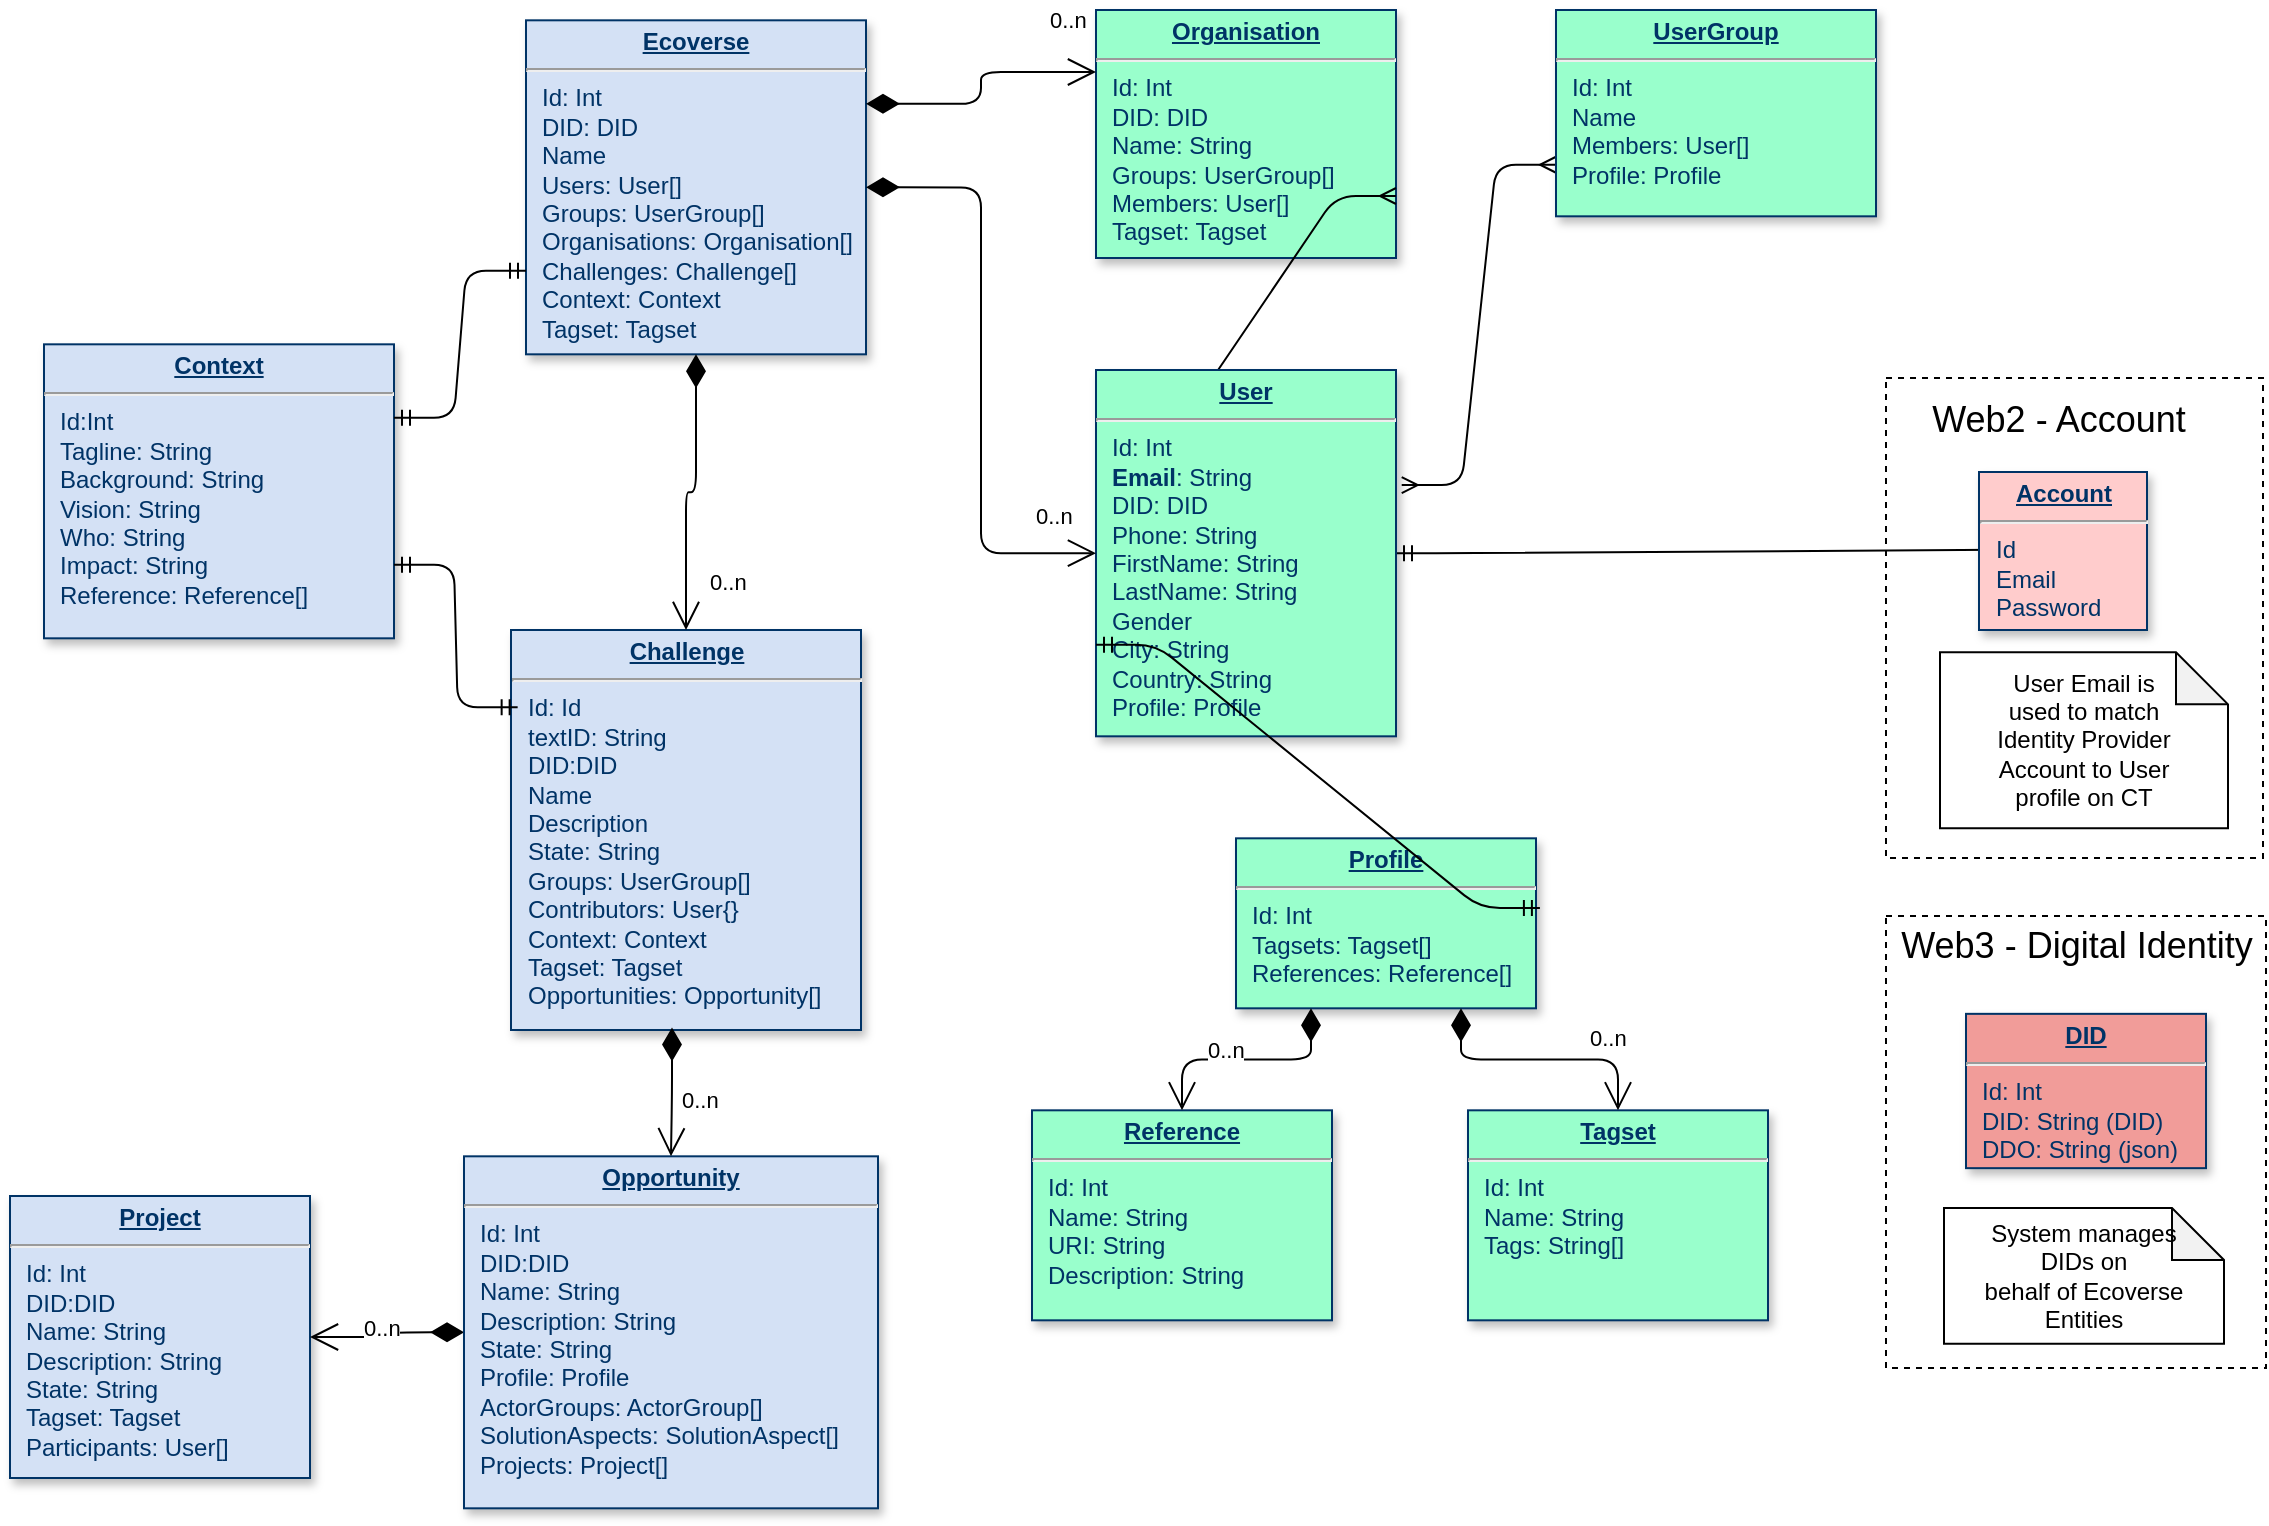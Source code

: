 <mxfile version="13.7.9" type="device"><diagram name="Page-1" id="efa7a0a1-bf9b-a30e-e6df-94a7791c09e9"><mxGraphModel dx="2062" dy="1182" grid="0" gridSize="10" guides="1" tooltips="1" connect="1" arrows="1" fold="1" page="1" pageScale="1" pageWidth="1169" pageHeight="827" background="#ffffff" math="0" shadow="0"><root><mxCell id="0"/><mxCell id="1" parent="0"/><mxCell id="52S6UJCDuXW4AV97fZFU-33" value="" style="rounded=0;whiteSpace=wrap;html=1;dashed=1;" parent="1" vertex="1"><mxGeometry x="964" y="472" width="190" height="226" as="geometry"/></mxCell><mxCell id="uUSE7LgSBabqXevBdUgd-32" value="" style="rounded=0;whiteSpace=wrap;html=1;dashed=1;" parent="1" vertex="1"><mxGeometry x="964" y="203" width="188.5" height="240" as="geometry"/></mxCell><mxCell id="29" value="&lt;p style=&quot;margin: 0px ; margin-top: 4px ; text-align: center ; text-decoration: underline&quot;&gt;&lt;strong&gt;Challenge&lt;/strong&gt;&lt;/p&gt;&lt;hr&gt;&lt;p style=&quot;margin: 0px ; margin-left: 8px&quot;&gt;Id: Id&lt;/p&gt;&lt;p style=&quot;margin: 0px ; margin-left: 8px&quot;&gt;textID: String&lt;/p&gt;&lt;p style=&quot;margin: 0px ; margin-left: 8px&quot;&gt;DID:DID&lt;/p&gt;&lt;p style=&quot;margin: 0px ; margin-left: 8px&quot;&gt;Name&lt;/p&gt;&lt;p style=&quot;margin: 0px ; margin-left: 8px&quot;&gt;Description&lt;/p&gt;&lt;p style=&quot;margin: 0px ; margin-left: 8px&quot;&gt;State: String&lt;/p&gt;&lt;p style=&quot;margin: 0px 0px 0px 8px&quot;&gt;&lt;span&gt;Groups: UserGroup[]&lt;/span&gt;&lt;br&gt;&lt;/p&gt;&lt;p style=&quot;margin: 0px 0px 0px 8px&quot;&gt;&lt;span&gt;Contributors: User{}&lt;/span&gt;&lt;/p&gt;&lt;p style=&quot;margin: 0px 0px 0px 8px&quot;&gt;&lt;span&gt;Context: Context&lt;/span&gt;&lt;/p&gt;&lt;p style=&quot;margin: 0px 0px 0px 8px&quot;&gt;&lt;span&gt;Tagset: Tagset&lt;/span&gt;&lt;/p&gt;&lt;p style=&quot;margin: 0px 0px 0px 8px&quot;&gt;&lt;span&gt;Opportunities: Opportunity[]&lt;/span&gt;&lt;/p&gt;&lt;div&gt;&lt;span&gt;&lt;br&gt;&lt;/span&gt;&lt;/div&gt;" style="verticalAlign=top;align=left;overflow=fill;fontSize=12;fontFamily=Helvetica;html=1;strokeColor=#003366;shadow=1;fillColor=#D4E1F5;fontColor=#003366" parent="1" vertex="1"><mxGeometry x="276.5" y="329" width="175" height="200" as="geometry"/></mxCell><mxCell id="crgheHHrN_SQFuG_95Lk-115" value="&lt;p style=&quot;margin: 0px ; margin-top: 4px ; text-align: center ; text-decoration: underline&quot;&gt;&lt;strong&gt;Project&lt;/strong&gt;&lt;/p&gt;&lt;hr&gt;&lt;p style=&quot;margin: 0px ; margin-left: 8px&quot;&gt;Id: Int&lt;/p&gt;&lt;p style=&quot;margin: 0px ; margin-left: 8px&quot;&gt;DID:DID&lt;/p&gt;&lt;p style=&quot;margin: 0px ; margin-left: 8px&quot;&gt;Name: String&lt;/p&gt;&lt;p style=&quot;margin: 0px ; margin-left: 8px&quot;&gt;Description: String&lt;/p&gt;&lt;p style=&quot;margin: 0px ; margin-left: 8px&quot;&gt;State: String&lt;/p&gt;&lt;p style=&quot;margin: 0px ; margin-left: 8px&quot;&gt;Tagset: Tagset&lt;br&gt;&lt;/p&gt;&lt;p style=&quot;margin: 0px ; margin-left: 8px&quot;&gt;Participants: User[]&lt;/p&gt;" style="verticalAlign=top;align=left;overflow=fill;fontSize=12;fontFamily=Helvetica;html=1;strokeColor=#003366;shadow=1;fillColor=#D4E1F5;fontColor=#003366" parent="1" vertex="1"><mxGeometry x="26" y="612" width="150" height="141" as="geometry"/></mxCell><mxCell id="crgheHHrN_SQFuG_95Lk-131" value="&lt;p style=&quot;margin: 0px ; margin-top: 4px ; text-align: center ; text-decoration: underline&quot;&gt;&lt;strong&gt;Ecoverse&lt;/strong&gt;&lt;/p&gt;&lt;hr&gt;&lt;p style=&quot;margin: 0px ; margin-left: 8px&quot;&gt;Id: Int&lt;/p&gt;&lt;p style=&quot;margin: 0px ; margin-left: 8px&quot;&gt;DID: DID&lt;/p&gt;&lt;p style=&quot;margin: 0px ; margin-left: 8px&quot;&gt;Name&lt;/p&gt;&lt;p style=&quot;margin: 0px ; margin-left: 8px&quot;&gt;Users: User[]&lt;/p&gt;&lt;p style=&quot;margin: 0px ; margin-left: 8px&quot;&gt;Groups: UserGroup[]&lt;/p&gt;&lt;p style=&quot;margin: 0px ; margin-left: 8px&quot;&gt;Organisations: Organisation[]&lt;/p&gt;&lt;p style=&quot;margin: 0px ; margin-left: 8px&quot;&gt;Challenges: Challenge[]&lt;/p&gt;&lt;p style=&quot;margin: 0px ; margin-left: 8px&quot;&gt;Context: Context&lt;/p&gt;&lt;p style=&quot;margin: 0px ; margin-left: 8px&quot;&gt;Tagset: Tagset&lt;/p&gt;" style="verticalAlign=top;align=left;overflow=fill;fontSize=12;fontFamily=Helvetica;html=1;strokeColor=#003366;shadow=1;fillColor=#D4E1F5;fontColor=#003366" parent="1" vertex="1"><mxGeometry x="284" y="24.16" width="170" height="167" as="geometry"/></mxCell><mxCell id="g109RXZzPeZsBb1zn4cU-121" value="&lt;p style=&quot;margin: 0px ; margin-top: 4px ; text-align: center ; text-decoration: underline&quot;&gt;&lt;strong&gt;DID&lt;/strong&gt;&lt;/p&gt;&lt;hr&gt;&lt;p style=&quot;margin: 0px ; margin-left: 8px&quot;&gt;Id: Int&lt;/p&gt;&lt;p style=&quot;margin: 0px ; margin-left: 8px&quot;&gt;DID: String (DID)&lt;/p&gt;&lt;p style=&quot;margin: 0px ; margin-left: 8px&quot;&gt;DDO: String (json)&lt;/p&gt;&lt;p style=&quot;margin: 0px ; margin-left: 8px&quot;&gt;&lt;br&gt;&lt;/p&gt;" style="verticalAlign=top;align=left;overflow=fill;fontSize=12;fontFamily=Helvetica;html=1;strokeColor=#003366;shadow=1;fillColor=#F19C99;fontColor=#003366" parent="1" vertex="1"><mxGeometry x="1004" y="520.92" width="120" height="77.16" as="geometry"/></mxCell><mxCell id="g109RXZzPeZsBb1zn4cU-132" value="" style="edgeStyle=entityRelationEdgeStyle;fontSize=12;html=1;endArrow=ERmandOne;startArrow=ERmandOne;entryX=-0.012;entryY=0.578;entryDx=0;entryDy=0;exitX=1;exitY=0.5;exitDx=0;exitDy=0;entryPerimeter=0;" parent="1" source="22" edge="1"><mxGeometry width="100" height="100" relative="1" as="geometry"><mxPoint x="679" y="99" as="sourcePoint"/><mxPoint x="1088.492" y="288.662" as="targetPoint"/></mxGeometry></mxCell><mxCell id="g109RXZzPeZsBb1zn4cU-135" value="" style="edgeStyle=entityRelationEdgeStyle;fontSize=12;html=1;endArrow=ERmany;startArrow=ERmany;entryX=0;entryY=0.75;entryDx=0;entryDy=0;exitX=1.019;exitY=0.314;exitDx=0;exitDy=0;exitPerimeter=0;" parent="1" source="22" target="g109RXZzPeZsBb1zn4cU-131" edge="1"><mxGeometry width="100" height="100" relative="1" as="geometry"><mxPoint x="579" y="79" as="sourcePoint"/><mxPoint x="869" y="-141" as="targetPoint"/></mxGeometry></mxCell><mxCell id="g109RXZzPeZsBb1zn4cU-142" value="&lt;p style=&quot;margin: 0px ; margin-top: 4px ; text-align: center ; text-decoration: underline&quot;&gt;&lt;b&gt;Account&lt;/b&gt;&lt;/p&gt;&lt;hr&gt;&lt;p style=&quot;margin: 0px ; margin-left: 8px&quot;&gt;Id&lt;/p&gt;&lt;p style=&quot;margin: 0px ; margin-left: 8px&quot;&gt;Email&lt;/p&gt;&lt;p style=&quot;margin: 0px ; margin-left: 8px&quot;&gt;Password&lt;/p&gt;" style="verticalAlign=top;align=left;overflow=fill;fontSize=12;fontFamily=Helvetica;html=1;strokeColor=#003366;shadow=1;fillColor=#FFCCCC;fontColor=#003366" parent="1" vertex="1"><mxGeometry x="1010.5" y="250" width="84" height="79" as="geometry"/></mxCell><mxCell id="g109RXZzPeZsBb1zn4cU-143" value="&lt;p style=&quot;margin: 0px ; margin-top: 4px ; text-align: center ; text-decoration: underline&quot;&gt;&lt;b&gt;Organisation&lt;/b&gt;&lt;/p&gt;&lt;hr&gt;&lt;p style=&quot;margin: 0px ; margin-left: 8px&quot;&gt;Id: Int&lt;/p&gt;&lt;p style=&quot;margin: 0px ; margin-left: 8px&quot;&gt;DID: DID&lt;/p&gt;&lt;p style=&quot;margin: 0px ; margin-left: 8px&quot;&gt;Name: String&lt;/p&gt;&lt;p style=&quot;margin: 0px ; margin-left: 8px&quot;&gt;Groups: UserGroup[]&lt;/p&gt;&lt;p style=&quot;margin: 0px ; margin-left: 8px&quot;&gt;&lt;span&gt;Members: User[]&lt;/span&gt;&lt;br&gt;&lt;/p&gt;&lt;p style=&quot;margin: 0px ; margin-left: 8px&quot;&gt;Tagset: Tagset&lt;br&gt;&lt;/p&gt;" style="verticalAlign=top;align=left;overflow=fill;fontSize=12;fontFamily=Helvetica;html=1;strokeColor=#003366;shadow=1;fillColor=#99FFCC;fontColor=#003366" parent="1" vertex="1"><mxGeometry x="569" y="19" width="150" height="124" as="geometry"/></mxCell><mxCell id="g109RXZzPeZsBb1zn4cU-144" value="0..n" style="endArrow=open;html=1;endSize=12;startArrow=diamondThin;startSize=14;startFill=1;edgeStyle=orthogonalEdgeStyle;align=left;verticalAlign=bottom;strokeWidth=1;entryX=0;entryY=0.25;entryDx=0;entryDy=0;exitX=1;exitY=0.25;exitDx=0;exitDy=0;" parent="1" source="crgheHHrN_SQFuG_95Lk-131" target="g109RXZzPeZsBb1zn4cU-143" edge="1"><mxGeometry x="0.613" y="18" relative="1" as="geometry"><mxPoint x="459" y="124.0" as="sourcePoint"/><mxPoint x="609" y="196.5" as="targetPoint"/><mxPoint y="1" as="offset"/></mxGeometry></mxCell><mxCell id="g109RXZzPeZsBb1zn4cU-145" value="" style="edgeStyle=entityRelationEdgeStyle;fontSize=12;html=1;endArrow=ERmany;startArrow=ERmany;exitX=1;exitY=0.75;exitDx=0;exitDy=0;entryX=0;entryY=0.25;entryDx=0;entryDy=0;" parent="1" source="g109RXZzPeZsBb1zn4cU-143" target="22" edge="1"><mxGeometry width="100" height="100" relative="1" as="geometry"><mxPoint x="539" y="79" as="sourcePoint"/><mxPoint x="879" y="279" as="targetPoint"/></mxGeometry></mxCell><mxCell id="g109RXZzPeZsBb1zn4cU-146" value="&lt;p style=&quot;margin: 0px ; margin-top: 4px ; text-align: center ; text-decoration: underline&quot;&gt;&lt;strong&gt;Context&lt;/strong&gt;&lt;/p&gt;&lt;hr&gt;&lt;p style=&quot;margin: 0px ; margin-left: 8px&quot;&gt;Id:Int&lt;/p&gt;&lt;p style=&quot;margin: 0px ; margin-left: 8px&quot;&gt;&lt;span&gt;Tagline: String&lt;/span&gt;&lt;br&gt;&lt;/p&gt;&lt;p style=&quot;margin: 0px ; margin-left: 8px&quot;&gt;&lt;span&gt;Background: String&lt;/span&gt;&lt;/p&gt;&lt;p style=&quot;margin: 0px ; margin-left: 8px&quot;&gt;&lt;span&gt;Vision: String&lt;/span&gt;&lt;/p&gt;&lt;p style=&quot;margin: 0px ; margin-left: 8px&quot;&gt;&lt;span&gt;Who: String&lt;/span&gt;&lt;/p&gt;&lt;p style=&quot;margin: 0px ; margin-left: 8px&quot;&gt;&lt;span&gt;Impact: String&lt;/span&gt;&lt;/p&gt;&lt;p style=&quot;margin: 0px ; margin-left: 8px&quot;&gt;Reference: Reference[]&lt;/p&gt;&lt;div&gt;&lt;span&gt;&lt;br&gt;&lt;/span&gt;&lt;/div&gt;" style="verticalAlign=top;align=left;overflow=fill;fontSize=12;fontFamily=Helvetica;html=1;strokeColor=#003366;shadow=1;fillColor=#D4E1F5;fontColor=#003366" parent="1" vertex="1"><mxGeometry x="43" y="186.16" width="175" height="147" as="geometry"/></mxCell><mxCell id="g109RXZzPeZsBb1zn4cU-147" value="" style="edgeStyle=entityRelationEdgeStyle;fontSize=12;html=1;endArrow=ERmandOne;startArrow=ERmandOne;exitX=1;exitY=0.25;exitDx=0;exitDy=0;entryX=0;entryY=0.75;entryDx=0;entryDy=0;" parent="1" source="g109RXZzPeZsBb1zn4cU-146" target="crgheHHrN_SQFuG_95Lk-131" edge="1"><mxGeometry width="100" height="100" relative="1" as="geometry"><mxPoint x="339" y="229.0" as="sourcePoint"/><mxPoint x="439" y="129.0" as="targetPoint"/></mxGeometry></mxCell><mxCell id="g109RXZzPeZsBb1zn4cU-148" value="" style="edgeStyle=entityRelationEdgeStyle;fontSize=12;html=1;endArrow=ERmandOne;startArrow=ERmandOne;exitX=1;exitY=0.75;exitDx=0;exitDy=0;entryX=0.019;entryY=0.193;entryDx=0;entryDy=0;entryPerimeter=0;" parent="1" source="g109RXZzPeZsBb1zn4cU-146" target="29" edge="1"><mxGeometry width="100" height="100" relative="1" as="geometry"><mxPoint x="179" y="236.5" as="sourcePoint"/><mxPoint x="289" y="124.0" as="targetPoint"/></mxGeometry></mxCell><mxCell id="22" value="&lt;p style=&quot;margin: 0px ; margin-top: 4px ; text-align: center ; text-decoration: underline&quot;&gt;&lt;b&gt;User&lt;/b&gt;&lt;/p&gt;&lt;hr&gt;&lt;p style=&quot;margin: 0px ; margin-left: 8px&quot;&gt;Id: Int&lt;/p&gt;&lt;p style=&quot;margin: 0px 0px 0px 8px&quot;&gt;&lt;b&gt;Email&lt;/b&gt;: String&lt;/p&gt;&lt;p style=&quot;margin: 0px ; margin-left: 8px&quot;&gt;DID: DID&lt;/p&gt;&lt;p style=&quot;margin: 0px ; margin-left: 8px&quot;&gt;Phone: String&lt;/p&gt;&lt;p style=&quot;margin: 0px ; margin-left: 8px&quot;&gt;FirstName: String&lt;/p&gt;&lt;p style=&quot;margin: 0px ; margin-left: 8px&quot;&gt;LastName: String&lt;/p&gt;&lt;p style=&quot;margin: 0px ; margin-left: 8px&quot;&gt;Gender&lt;/p&gt;&lt;p style=&quot;margin: 0px ; margin-left: 8px&quot;&gt;City: String&lt;/p&gt;&lt;p style=&quot;margin: 0px ; margin-left: 8px&quot;&gt;Country: String&lt;/p&gt;&lt;p style=&quot;margin: 0px ; margin-left: 8px&quot;&gt;&lt;span&gt;Profile: Profile&lt;/span&gt;&lt;br&gt;&lt;/p&gt;" style="verticalAlign=top;align=left;overflow=fill;fontSize=12;fontFamily=Helvetica;html=1;strokeColor=#003366;shadow=1;fillColor=#99FFCC;fontColor=#003366" parent="1" vertex="1"><mxGeometry x="569" y="199.0" width="150" height="183.16" as="geometry"/></mxCell><mxCell id="g109RXZzPeZsBb1zn4cU-150" value="0..n" style="endArrow=open;html=1;endSize=12;startArrow=diamondThin;startSize=14;startFill=1;edgeStyle=orthogonalEdgeStyle;align=left;verticalAlign=bottom;strokeWidth=1;exitX=1;exitY=0.5;exitDx=0;exitDy=0;entryX=0;entryY=0.5;entryDx=0;entryDy=0;" parent="1" source="crgheHHrN_SQFuG_95Lk-131" target="22" edge="1"><mxGeometry x="0.782" y="10" relative="1" as="geometry"><mxPoint x="449" y="114" as="sourcePoint"/><mxPoint x="849" y="284" as="targetPoint"/><mxPoint as="offset"/></mxGeometry></mxCell><mxCell id="g109RXZzPeZsBb1zn4cU-131" value="&lt;p style=&quot;margin: 0px ; margin-top: 4px ; text-align: center ; text-decoration: underline&quot;&gt;&lt;b&gt;UserGroup&lt;/b&gt;&lt;/p&gt;&lt;hr&gt;&lt;p style=&quot;margin: 0px ; margin-left: 8px&quot;&gt;Id: Int&lt;/p&gt;&lt;p style=&quot;margin: 0px ; margin-left: 8px&quot;&gt;Name&lt;/p&gt;&lt;p style=&quot;margin: 0px ; margin-left: 8px&quot;&gt;Members: User[]&lt;/p&gt;&lt;p style=&quot;margin: 0px ; margin-left: 8px&quot;&gt;Profile: Profile&lt;br&gt;&lt;/p&gt;" style="verticalAlign=top;align=left;overflow=fill;fontSize=12;fontFamily=Helvetica;html=1;strokeColor=#003366;shadow=1;fillColor=#99FFCC;fontColor=#003366" parent="1" vertex="1"><mxGeometry x="799" y="19" width="160" height="103.16" as="geometry"/></mxCell><mxCell id="g109RXZzPeZsBb1zn4cU-152" value="0..n" style="endArrow=open;html=1;endSize=12;startArrow=diamondThin;startSize=14;startFill=1;edgeStyle=orthogonalEdgeStyle;align=left;verticalAlign=bottom;strokeWidth=1;exitX=0.5;exitY=1;exitDx=0;exitDy=0;entryX=0.5;entryY=0;entryDx=0;entryDy=0;" parent="1" source="crgheHHrN_SQFuG_95Lk-131" target="29" edge="1"><mxGeometry x="0.782" y="10" relative="1" as="geometry"><mxPoint x="389" y="219.0" as="sourcePoint"/><mxPoint x="509" y="374" as="targetPoint"/><mxPoint as="offset"/></mxGeometry></mxCell><mxCell id="g109RXZzPeZsBb1zn4cU-153" value="0..n" style="endArrow=open;html=1;endSize=12;startArrow=diamondThin;startSize=14;startFill=1;edgeStyle=orthogonalEdgeStyle;align=left;verticalAlign=bottom;strokeWidth=1;exitX=0;exitY=0.5;exitDx=0;exitDy=0;" parent="1" source="52S6UJCDuXW4AV97fZFU-31" target="crgheHHrN_SQFuG_95Lk-115" edge="1"><mxGeometry x="0.368" y="3" relative="1" as="geometry"><mxPoint x="374" y="189.0" as="sourcePoint"/><mxPoint x="374" y="399" as="targetPoint"/><mxPoint y="1" as="offset"/></mxGeometry></mxCell><mxCell id="uUSE7LgSBabqXevBdUgd-38" value="&lt;p style=&quot;margin: 0px ; margin-top: 4px ; text-align: center ; text-decoration: underline&quot;&gt;&lt;b&gt;Tagset&lt;/b&gt;&lt;/p&gt;&lt;hr&gt;&lt;p style=&quot;margin: 0px ; margin-left: 8px&quot;&gt;Id: Int&lt;/p&gt;&lt;p style=&quot;margin: 0px ; margin-left: 8px&quot;&gt;Name: String&lt;/p&gt;&lt;p style=&quot;margin: 0px ; margin-left: 8px&quot;&gt;Tags: String[]&lt;/p&gt;&lt;p style=&quot;margin: 0px ; margin-left: 8px&quot;&gt;&lt;br&gt;&lt;/p&gt;" style="verticalAlign=top;align=left;overflow=fill;fontSize=12;fontFamily=Helvetica;html=1;strokeColor=#003366;shadow=1;fillColor=#99FFCC;fontColor=#003366" parent="1" vertex="1"><mxGeometry x="755" y="569.16" width="150" height="105" as="geometry"/></mxCell><mxCell id="52S6UJCDuXW4AV97fZFU-29" value="User Email is &lt;br&gt;used&amp;nbsp;to match &lt;br&gt;Identity Provider &lt;br&gt;Account to User &lt;br&gt;profile on CT" style="shape=note;whiteSpace=wrap;html=1;backgroundOutline=1;darkOpacity=0.05;size=26;" parent="1" vertex="1"><mxGeometry x="991" y="340.16" width="144" height="88" as="geometry"/></mxCell><mxCell id="52S6UJCDuXW4AV97fZFU-30" value="&lt;p style=&quot;margin: 0px ; margin-top: 4px ; text-align: center ; text-decoration: underline&quot;&gt;&lt;b&gt;Profile&lt;/b&gt;&lt;/p&gt;&lt;hr&gt;&lt;p style=&quot;margin: 0px ; margin-left: 8px&quot;&gt;Id: Int&lt;/p&gt;&lt;p style=&quot;margin: 0px ; margin-left: 8px&quot;&gt;Tagsets: Tagset[]&lt;/p&gt;&lt;p style=&quot;margin: 0px ; margin-left: 8px&quot;&gt;References: Reference[]&lt;/p&gt;&lt;p style=&quot;margin: 0px ; margin-left: 8px&quot;&gt;&lt;br&gt;&lt;/p&gt;" style="verticalAlign=top;align=left;overflow=fill;fontSize=12;fontFamily=Helvetica;html=1;strokeColor=#003366;shadow=1;fillColor=#99FFCC;fontColor=#003366" parent="1" vertex="1"><mxGeometry x="639" y="433.16" width="150" height="85" as="geometry"/></mxCell><mxCell id="52S6UJCDuXW4AV97fZFU-31" value="&lt;p style=&quot;margin: 0px ; margin-top: 4px ; text-align: center ; text-decoration: underline&quot;&gt;&lt;strong&gt;Opportunity&lt;/strong&gt;&lt;/p&gt;&lt;hr&gt;&lt;p style=&quot;margin: 0px ; margin-left: 8px&quot;&gt;Id: Int&lt;/p&gt;&lt;p style=&quot;margin: 0px ; margin-left: 8px&quot;&gt;DID:DID&lt;/p&gt;&lt;p style=&quot;margin: 0px ; margin-left: 8px&quot;&gt;Name: String&lt;/p&gt;&lt;p style=&quot;margin: 0px ; margin-left: 8px&quot;&gt;Description: String&lt;/p&gt;&lt;p style=&quot;margin: 0px ; margin-left: 8px&quot;&gt;State: String&lt;/p&gt;&lt;p style=&quot;margin: 0px ; margin-left: 8px&quot;&gt;Profile: Profile&lt;/p&gt;&lt;p style=&quot;margin: 0px ; margin-left: 8px&quot;&gt;ActorGroups: ActorGroup[]&lt;/p&gt;&lt;p style=&quot;margin: 0px ; margin-left: 8px&quot;&gt;SolutionAspects: SolutionAspect[]&lt;/p&gt;&lt;p style=&quot;margin: 0px ; margin-left: 8px&quot;&gt;&lt;span&gt;Projects: Project[]&lt;/span&gt;&lt;/p&gt;" style="verticalAlign=top;align=left;overflow=fill;fontSize=12;fontFamily=Helvetica;html=1;strokeColor=#003366;shadow=1;fillColor=#D4E1F5;fontColor=#003366" parent="1" vertex="1"><mxGeometry x="253" y="592.16" width="207" height="176" as="geometry"/></mxCell><mxCell id="52S6UJCDuXW4AV97fZFU-32" value="0..n" style="endArrow=open;html=1;endSize=12;startArrow=diamondThin;startSize=14;startFill=1;edgeStyle=orthogonalEdgeStyle;align=left;verticalAlign=bottom;strokeWidth=1;exitX=0.46;exitY=0.994;exitDx=0;exitDy=0;entryX=0.5;entryY=0;entryDx=0;entryDy=0;exitPerimeter=0;" parent="1" source="29" target="52S6UJCDuXW4AV97fZFU-31" edge="1"><mxGeometry x="0.368" y="3" relative="1" as="geometry"><mxPoint x="252.95" y="714.147" as="sourcePoint"/><mxPoint x="727" y="755.16" as="targetPoint"/><mxPoint y="1" as="offset"/></mxGeometry></mxCell><mxCell id="52S6UJCDuXW4AV97fZFU-35" value="&lt;font style=&quot;font-size: 18px&quot;&gt;Web2 - Account&lt;/font&gt;" style="text;html=1;strokeColor=none;fillColor=none;align=center;verticalAlign=middle;whiteSpace=wrap;rounded=0;" parent="1" vertex="1"><mxGeometry x="957" y="213.84" width="187" height="20" as="geometry"/></mxCell><mxCell id="52S6UJCDuXW4AV97fZFU-36" value="&lt;font style=&quot;font-size: 18px&quot;&gt;Web3 - Digital Identity&lt;/font&gt;" style="text;html=1;strokeColor=none;fillColor=none;align=center;verticalAlign=middle;whiteSpace=wrap;rounded=0;" parent="1" vertex="1"><mxGeometry x="965.5" y="476.84" width="187" height="20" as="geometry"/></mxCell><mxCell id="52S6UJCDuXW4AV97fZFU-37" value="System manages &lt;br&gt;DIDs on &lt;br&gt;behalf&amp;nbsp;of Ecoverse Entities" style="shape=note;whiteSpace=wrap;html=1;backgroundOutline=1;darkOpacity=0.05;size=26;" parent="1" vertex="1"><mxGeometry x="993" y="618" width="140" height="67.84" as="geometry"/></mxCell><mxCell id="52S6UJCDuXW4AV97fZFU-38" value="&lt;p style=&quot;margin: 0px ; margin-top: 4px ; text-align: center ; text-decoration: underline&quot;&gt;&lt;b&gt;Reference&lt;/b&gt;&lt;/p&gt;&lt;hr&gt;&lt;p style=&quot;margin: 0px ; margin-left: 8px&quot;&gt;Id: Int&lt;/p&gt;&lt;p style=&quot;margin: 0px ; margin-left: 8px&quot;&gt;Name: String&lt;/p&gt;&lt;p style=&quot;margin: 0px ; margin-left: 8px&quot;&gt;URI: String&lt;/p&gt;&lt;p style=&quot;margin: 0px ; margin-left: 8px&quot;&gt;Description: String&lt;/p&gt;&lt;p style=&quot;margin: 0px ; margin-left: 8px&quot;&gt;&lt;br&gt;&lt;/p&gt;" style="verticalAlign=top;align=left;overflow=fill;fontSize=12;fontFamily=Helvetica;html=1;strokeColor=#003366;shadow=1;fillColor=#99FFCC;fontColor=#003366" parent="1" vertex="1"><mxGeometry x="537" y="569.16" width="150" height="105" as="geometry"/></mxCell><mxCell id="52S6UJCDuXW4AV97fZFU-39" value="0..n" style="endArrow=open;html=1;endSize=12;startArrow=diamondThin;startSize=14;startFill=1;edgeStyle=orthogonalEdgeStyle;align=left;verticalAlign=bottom;strokeWidth=1;exitX=0.25;exitY=1;exitDx=0;exitDy=0;entryX=0.5;entryY=0;entryDx=0;entryDy=0;" parent="1" source="52S6UJCDuXW4AV97fZFU-30" target="52S6UJCDuXW4AV97fZFU-38" edge="1"><mxGeometry x="0.368" y="3" relative="1" as="geometry"><mxPoint x="367" y="529.134" as="sourcePoint"/><mxPoint x="366.5" y="602.16" as="targetPoint"/><mxPoint y="1" as="offset"/></mxGeometry></mxCell><mxCell id="52S6UJCDuXW4AV97fZFU-40" value="0..n" style="endArrow=open;html=1;endSize=12;startArrow=diamondThin;startSize=14;startFill=1;edgeStyle=orthogonalEdgeStyle;align=left;verticalAlign=bottom;strokeWidth=1;entryX=0.5;entryY=0;entryDx=0;entryDy=0;exitX=0.75;exitY=1;exitDx=0;exitDy=0;" parent="1" source="52S6UJCDuXW4AV97fZFU-30" target="uUSE7LgSBabqXevBdUgd-38" edge="1"><mxGeometry x="0.368" y="3" relative="1" as="geometry"><mxPoint x="719" y="519.16" as="sourcePoint"/><mxPoint x="619" y="597.16" as="targetPoint"/><mxPoint y="1" as="offset"/></mxGeometry></mxCell><mxCell id="52S6UJCDuXW4AV97fZFU-41" style="edgeStyle=orthogonalEdgeStyle;rounded=0;orthogonalLoop=1;jettySize=auto;html=1;exitX=0.5;exitY=1;exitDx=0;exitDy=0;" parent="1" edge="1"><mxGeometry relative="1" as="geometry"><mxPoint x="1138" y="691" as="sourcePoint"/><mxPoint x="1138" y="691" as="targetPoint"/></mxGeometry></mxCell><mxCell id="52S6UJCDuXW4AV97fZFU-42" value="" style="edgeStyle=entityRelationEdgeStyle;fontSize=12;html=1;endArrow=ERmandOne;startArrow=ERmandOne;entryX=0;entryY=0.75;entryDx=0;entryDy=0;exitX=1.013;exitY=0.41;exitDx=0;exitDy=0;exitPerimeter=0;" parent="1" source="52S6UJCDuXW4AV97fZFU-30" target="22" edge="1"><mxGeometry width="100" height="100" relative="1" as="geometry"><mxPoint x="535" y="436" as="sourcePoint"/><mxPoint x="289.825" y="392.163" as="targetPoint"/></mxGeometry></mxCell></root></mxGraphModel></diagram></mxfile>